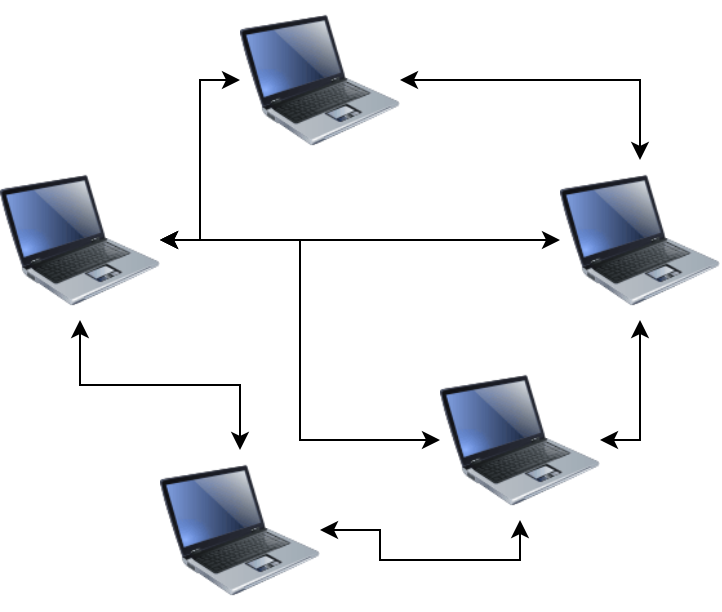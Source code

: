 <mxfile version="14.6.13" type="device"><diagram id="dcmWaa4e7QiBUCmSYABf" name="Page-1"><mxGraphModel dx="1106" dy="784" grid="1" gridSize="10" guides="1" tooltips="1" connect="1" arrows="1" fold="1" page="1" pageScale="1" pageWidth="1100" pageHeight="850" math="0" shadow="0"><root><mxCell id="0"/><mxCell id="1" parent="0"/><mxCell id="CXZ62r7G6ji7JqrObueu-6" style="edgeStyle=orthogonalEdgeStyle;rounded=0;orthogonalLoop=1;jettySize=auto;html=1;startArrow=classic;startFill=1;" edge="1" parent="1" source="CXZ62r7G6ji7JqrObueu-1" target="CXZ62r7G6ji7JqrObueu-2"><mxGeometry relative="1" as="geometry"/></mxCell><mxCell id="CXZ62r7G6ji7JqrObueu-7" style="edgeStyle=orthogonalEdgeStyle;rounded=0;orthogonalLoop=1;jettySize=auto;html=1;entryX=0;entryY=0.5;entryDx=0;entryDy=0;startArrow=classic;startFill=1;" edge="1" parent="1" source="CXZ62r7G6ji7JqrObueu-1" target="CXZ62r7G6ji7JqrObueu-4"><mxGeometry relative="1" as="geometry"/></mxCell><mxCell id="CXZ62r7G6ji7JqrObueu-8" style="edgeStyle=orthogonalEdgeStyle;rounded=0;orthogonalLoop=1;jettySize=auto;html=1;entryX=0;entryY=0.5;entryDx=0;entryDy=0;startArrow=classic;startFill=1;" edge="1" parent="1" source="CXZ62r7G6ji7JqrObueu-1" target="CXZ62r7G6ji7JqrObueu-3"><mxGeometry relative="1" as="geometry"/></mxCell><mxCell id="CXZ62r7G6ji7JqrObueu-9" style="edgeStyle=orthogonalEdgeStyle;rounded=0;orthogonalLoop=1;jettySize=auto;html=1;startArrow=classic;startFill=1;" edge="1" parent="1" source="CXZ62r7G6ji7JqrObueu-1" target="CXZ62r7G6ji7JqrObueu-5"><mxGeometry relative="1" as="geometry"/></mxCell><mxCell id="CXZ62r7G6ji7JqrObueu-1" value="" style="image;html=1;image=img/lib/clip_art/computers/Laptop_128x128.png" vertex="1" parent="1"><mxGeometry x="160" y="200" width="80" height="80" as="geometry"/></mxCell><mxCell id="CXZ62r7G6ji7JqrObueu-10" style="edgeStyle=orthogonalEdgeStyle;rounded=0;orthogonalLoop=1;jettySize=auto;html=1;entryX=0.5;entryY=0;entryDx=0;entryDy=0;startArrow=classic;startFill=1;" edge="1" parent="1" source="CXZ62r7G6ji7JqrObueu-2" target="CXZ62r7G6ji7JqrObueu-4"><mxGeometry relative="1" as="geometry"/></mxCell><mxCell id="CXZ62r7G6ji7JqrObueu-2" value="" style="image;html=1;image=img/lib/clip_art/computers/Laptop_128x128.png" vertex="1" parent="1"><mxGeometry x="280" y="120" width="80" height="80" as="geometry"/></mxCell><mxCell id="CXZ62r7G6ji7JqrObueu-3" value="" style="image;html=1;image=img/lib/clip_art/computers/Laptop_128x128.png" vertex="1" parent="1"><mxGeometry x="380" y="300" width="80" height="80" as="geometry"/></mxCell><mxCell id="CXZ62r7G6ji7JqrObueu-11" style="edgeStyle=orthogonalEdgeStyle;rounded=0;orthogonalLoop=1;jettySize=auto;html=1;entryX=1;entryY=0.5;entryDx=0;entryDy=0;startArrow=classic;startFill=1;" edge="1" parent="1" source="CXZ62r7G6ji7JqrObueu-4" target="CXZ62r7G6ji7JqrObueu-3"><mxGeometry relative="1" as="geometry"/></mxCell><mxCell id="CXZ62r7G6ji7JqrObueu-4" value="" style="image;html=1;image=img/lib/clip_art/computers/Laptop_128x128.png" vertex="1" parent="1"><mxGeometry x="440" y="200" width="80" height="80" as="geometry"/></mxCell><mxCell id="CXZ62r7G6ji7JqrObueu-12" style="edgeStyle=orthogonalEdgeStyle;rounded=0;orthogonalLoop=1;jettySize=auto;html=1;entryX=0.5;entryY=1;entryDx=0;entryDy=0;startArrow=classic;startFill=1;" edge="1" parent="1" source="CXZ62r7G6ji7JqrObueu-5" target="CXZ62r7G6ji7JqrObueu-3"><mxGeometry relative="1" as="geometry"/></mxCell><mxCell id="CXZ62r7G6ji7JqrObueu-5" value="" style="image;html=1;image=img/lib/clip_art/computers/Laptop_128x128.png" vertex="1" parent="1"><mxGeometry x="240" y="345" width="80" height="80" as="geometry"/></mxCell></root></mxGraphModel></diagram></mxfile>